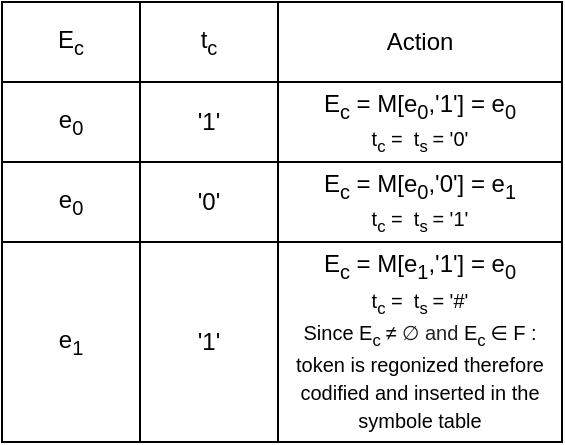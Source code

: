 <mxfile version="26.0.9">
  <diagram name="Page-1" id="jlvx2tYnrQinMtG0kMo0">
    <mxGraphModel dx="422" dy="272" grid="1" gridSize="10" guides="1" tooltips="1" connect="1" arrows="1" fold="1" page="1" pageScale="1" pageWidth="570" pageHeight="940" math="0" shadow="0">
      <root>
        <mxCell id="0" />
        <mxCell id="1" parent="0" />
        <mxCell id="XIPfSTXIO2PrzSZWnIrs-1" value="" style="shape=table;startSize=0;container=1;collapsible=0;childLayout=tableLayout;fillColor=none;" vertex="1" parent="1">
          <mxGeometry x="190" y="180" width="280" height="220" as="geometry" />
        </mxCell>
        <mxCell id="XIPfSTXIO2PrzSZWnIrs-2" value="" style="shape=tableRow;horizontal=0;startSize=0;swimlaneHead=0;swimlaneBody=0;strokeColor=inherit;top=0;left=0;bottom=0;right=0;collapsible=0;dropTarget=0;fillColor=none;points=[[0,0.5],[1,0.5]];portConstraint=eastwest;" vertex="1" parent="XIPfSTXIO2PrzSZWnIrs-1">
          <mxGeometry width="280" height="40" as="geometry" />
        </mxCell>
        <mxCell id="XIPfSTXIO2PrzSZWnIrs-3" value="E&lt;sub&gt;c&lt;/sub&gt;" style="shape=partialRectangle;html=1;whiteSpace=wrap;connectable=0;strokeColor=inherit;overflow=hidden;fillColor=none;top=0;left=0;bottom=0;right=0;pointerEvents=1;" vertex="1" parent="XIPfSTXIO2PrzSZWnIrs-2">
          <mxGeometry width="69" height="40" as="geometry">
            <mxRectangle width="69" height="40" as="alternateBounds" />
          </mxGeometry>
        </mxCell>
        <mxCell id="XIPfSTXIO2PrzSZWnIrs-4" value="t&lt;sub&gt;c&lt;/sub&gt;" style="shape=partialRectangle;html=1;whiteSpace=wrap;connectable=0;strokeColor=inherit;overflow=hidden;fillColor=none;top=0;left=0;bottom=0;right=0;pointerEvents=1;" vertex="1" parent="XIPfSTXIO2PrzSZWnIrs-2">
          <mxGeometry x="69" width="69" height="40" as="geometry">
            <mxRectangle width="69" height="40" as="alternateBounds" />
          </mxGeometry>
        </mxCell>
        <mxCell id="XIPfSTXIO2PrzSZWnIrs-5" value="Action" style="shape=partialRectangle;html=1;whiteSpace=wrap;connectable=0;strokeColor=inherit;overflow=hidden;fillColor=none;top=0;left=0;bottom=0;right=0;pointerEvents=1;" vertex="1" parent="XIPfSTXIO2PrzSZWnIrs-2">
          <mxGeometry x="138" width="142" height="40" as="geometry">
            <mxRectangle width="142" height="40" as="alternateBounds" />
          </mxGeometry>
        </mxCell>
        <mxCell id="XIPfSTXIO2PrzSZWnIrs-6" value="" style="shape=tableRow;horizontal=0;startSize=0;swimlaneHead=0;swimlaneBody=0;strokeColor=inherit;top=0;left=0;bottom=0;right=0;collapsible=0;dropTarget=0;fillColor=none;points=[[0,0.5],[1,0.5]];portConstraint=eastwest;" vertex="1" parent="XIPfSTXIO2PrzSZWnIrs-1">
          <mxGeometry y="40" width="280" height="40" as="geometry" />
        </mxCell>
        <mxCell id="XIPfSTXIO2PrzSZWnIrs-7" value="e&lt;sub&gt;0&lt;/sub&gt;" style="shape=partialRectangle;html=1;whiteSpace=wrap;connectable=0;strokeColor=inherit;overflow=hidden;fillColor=none;top=0;left=0;bottom=0;right=0;pointerEvents=1;" vertex="1" parent="XIPfSTXIO2PrzSZWnIrs-6">
          <mxGeometry width="69" height="40" as="geometry">
            <mxRectangle width="69" height="40" as="alternateBounds" />
          </mxGeometry>
        </mxCell>
        <mxCell id="XIPfSTXIO2PrzSZWnIrs-8" value="&#39;1&#39;" style="shape=partialRectangle;html=1;whiteSpace=wrap;connectable=0;strokeColor=inherit;overflow=hidden;fillColor=none;top=0;left=0;bottom=0;right=0;pointerEvents=1;" vertex="1" parent="XIPfSTXIO2PrzSZWnIrs-6">
          <mxGeometry x="69" width="69" height="40" as="geometry">
            <mxRectangle width="69" height="40" as="alternateBounds" />
          </mxGeometry>
        </mxCell>
        <mxCell id="XIPfSTXIO2PrzSZWnIrs-9" value="E&lt;sub&gt;c&lt;/sub&gt;&amp;nbsp;= M[e&lt;sub&gt;0&lt;/sub&gt;,&#39;1&#39;] = e&lt;sub&gt;0&lt;/sub&gt;&lt;div&gt;&lt;span style=&quot;font-size: 10px;&quot;&gt;t&lt;sub&gt;c&lt;/sub&gt;&amp;nbsp;=&amp;nbsp; t&lt;sub&gt;s &lt;/sub&gt;= &#39;0&#39;&lt;/span&gt;&lt;/div&gt;" style="shape=partialRectangle;html=1;whiteSpace=wrap;connectable=0;strokeColor=inherit;overflow=hidden;fillColor=none;top=0;left=0;bottom=0;right=0;pointerEvents=1;" vertex="1" parent="XIPfSTXIO2PrzSZWnIrs-6">
          <mxGeometry x="138" width="142" height="40" as="geometry">
            <mxRectangle width="142" height="40" as="alternateBounds" />
          </mxGeometry>
        </mxCell>
        <mxCell id="XIPfSTXIO2PrzSZWnIrs-10" value="" style="shape=tableRow;horizontal=0;startSize=0;swimlaneHead=0;swimlaneBody=0;strokeColor=inherit;top=0;left=0;bottom=0;right=0;collapsible=0;dropTarget=0;fillColor=none;points=[[0,0.5],[1,0.5]];portConstraint=eastwest;" vertex="1" parent="XIPfSTXIO2PrzSZWnIrs-1">
          <mxGeometry y="80" width="280" height="40" as="geometry" />
        </mxCell>
        <mxCell id="XIPfSTXIO2PrzSZWnIrs-11" value="e&lt;sub&gt;0&lt;/sub&gt;" style="shape=partialRectangle;html=1;whiteSpace=wrap;connectable=0;strokeColor=inherit;overflow=hidden;fillColor=none;top=0;left=0;bottom=0;right=0;pointerEvents=1;" vertex="1" parent="XIPfSTXIO2PrzSZWnIrs-10">
          <mxGeometry width="69" height="40" as="geometry">
            <mxRectangle width="69" height="40" as="alternateBounds" />
          </mxGeometry>
        </mxCell>
        <mxCell id="XIPfSTXIO2PrzSZWnIrs-12" value="&#39;0&#39;" style="shape=partialRectangle;html=1;whiteSpace=wrap;connectable=0;strokeColor=inherit;overflow=hidden;fillColor=none;top=0;left=0;bottom=0;right=0;pointerEvents=1;" vertex="1" parent="XIPfSTXIO2PrzSZWnIrs-10">
          <mxGeometry x="69" width="69" height="40" as="geometry">
            <mxRectangle width="69" height="40" as="alternateBounds" />
          </mxGeometry>
        </mxCell>
        <mxCell id="XIPfSTXIO2PrzSZWnIrs-13" value="E&lt;sub&gt;c&lt;/sub&gt;&amp;nbsp;= M[e&lt;sub&gt;0&lt;/sub&gt;,&#39;0&#39;] = e&lt;sub&gt;1&lt;/sub&gt;&lt;div&gt;&lt;span style=&quot;font-size: 10px;&quot;&gt;t&lt;sub&gt;c&lt;/sub&gt;&amp;nbsp;=&amp;nbsp; t&lt;sub&gt;s&amp;nbsp;&lt;/sub&gt;= &#39;1&#39;&lt;/span&gt;&lt;/div&gt;" style="shape=partialRectangle;html=1;whiteSpace=wrap;connectable=0;strokeColor=inherit;overflow=hidden;fillColor=none;top=0;left=0;bottom=0;right=0;pointerEvents=1;" vertex="1" parent="XIPfSTXIO2PrzSZWnIrs-10">
          <mxGeometry x="138" width="142" height="40" as="geometry">
            <mxRectangle width="142" height="40" as="alternateBounds" />
          </mxGeometry>
        </mxCell>
        <mxCell id="XIPfSTXIO2PrzSZWnIrs-14" value="" style="shape=tableRow;horizontal=0;startSize=0;swimlaneHead=0;swimlaneBody=0;strokeColor=inherit;top=0;left=0;bottom=0;right=0;collapsible=0;dropTarget=0;fillColor=none;points=[[0,0.5],[1,0.5]];portConstraint=eastwest;" vertex="1" parent="XIPfSTXIO2PrzSZWnIrs-1">
          <mxGeometry y="120" width="280" height="100" as="geometry" />
        </mxCell>
        <mxCell id="XIPfSTXIO2PrzSZWnIrs-15" value="e&lt;sub&gt;1&lt;/sub&gt;" style="shape=partialRectangle;html=1;whiteSpace=wrap;connectable=0;strokeColor=inherit;overflow=hidden;fillColor=none;top=0;left=0;bottom=0;right=0;pointerEvents=1;" vertex="1" parent="XIPfSTXIO2PrzSZWnIrs-14">
          <mxGeometry width="69" height="100" as="geometry">
            <mxRectangle width="69" height="100" as="alternateBounds" />
          </mxGeometry>
        </mxCell>
        <mxCell id="XIPfSTXIO2PrzSZWnIrs-16" value="&#39;1&#39;" style="shape=partialRectangle;html=1;whiteSpace=wrap;connectable=0;strokeColor=inherit;overflow=hidden;fillColor=none;top=0;left=0;bottom=0;right=0;pointerEvents=1;" vertex="1" parent="XIPfSTXIO2PrzSZWnIrs-14">
          <mxGeometry x="69" width="69" height="100" as="geometry">
            <mxRectangle width="69" height="100" as="alternateBounds" />
          </mxGeometry>
        </mxCell>
        <mxCell id="XIPfSTXIO2PrzSZWnIrs-17" value="E&lt;sub&gt;c&lt;/sub&gt;&amp;nbsp;= M[e&lt;sub&gt;1&lt;/sub&gt;,&#39;1&#39;] = e&lt;sub&gt;0&lt;/sub&gt;&lt;div&gt;&lt;span style=&quot;font-size: 10px;&quot;&gt;t&lt;sub&gt;c&lt;/sub&gt;&amp;nbsp;=&amp;nbsp; t&lt;sub&gt;s&amp;nbsp;&lt;/sub&gt;= &#39;#&#39;&lt;/span&gt;&lt;/div&gt;&lt;div&gt;&lt;span style=&quot;font-size: 10px;&quot;&gt;Since E&lt;sub&gt;c &lt;/sub&gt;&lt;/span&gt;&lt;span style=&quot;font-family: &amp;quot;Google Sans&amp;quot;, Arial, sans-serif; text-align: start;&quot;&gt;&lt;font style=&quot;font-size: 10px;&quot;&gt;&lt;font style=&quot;color: rgb(0, 0, 0);&quot;&gt;≠&amp;nbsp;&lt;/font&gt;&lt;/font&gt;&lt;/span&gt;&lt;span style=&quot;color: rgb(32, 33, 34); font-family: sans-serif; text-align: start;&quot;&gt;&lt;font style=&quot;font-size: 10px;&quot;&gt;&lt;span&gt;∅&lt;/span&gt; and&amp;nbsp;&lt;/font&gt;&lt;/span&gt;&lt;span style=&quot;background-color: transparent; color: light-dark(rgb(0, 0, 0), rgb(255, 255, 255)); font-size: 10px;&quot;&gt;E&lt;sub&gt;c&amp;nbsp;&lt;/sub&gt;&lt;/span&gt;&lt;span style=&quot;font-family: &amp;quot;Google Sans&amp;quot;, Arial, sans-serif; text-align: start;&quot;&gt;&lt;font style=&quot;font-size: 10px; color: rgb(0, 0, 0);&quot;&gt;∈ F :&lt;/font&gt;&lt;/span&gt;&lt;/div&gt;&lt;div&gt;&lt;span style=&quot;font-family: &amp;quot;Google Sans&amp;quot;, Arial, sans-serif; text-align: start;&quot;&gt;&lt;font style=&quot;font-size: 10px; color: rgb(0, 0, 0);&quot;&gt;token&amp;nbsp;&lt;/font&gt;&lt;/span&gt;&lt;span style=&quot;color: light-dark(rgb(0, 0, 0), rgb(0, 0, 0)); font-size: 10px; font-family: &amp;quot;Google Sans&amp;quot;, Arial, sans-serif; text-align: start; background-color: transparent;&quot;&gt;is regonized therefore codified and inserted in the symbole table&lt;/span&gt;&lt;/div&gt;" style="shape=partialRectangle;html=1;whiteSpace=wrap;connectable=0;strokeColor=inherit;overflow=hidden;fillColor=none;top=0;left=0;bottom=0;right=0;pointerEvents=1;" vertex="1" parent="XIPfSTXIO2PrzSZWnIrs-14">
          <mxGeometry x="138" width="142" height="100" as="geometry">
            <mxRectangle width="142" height="100" as="alternateBounds" />
          </mxGeometry>
        </mxCell>
      </root>
    </mxGraphModel>
  </diagram>
</mxfile>
